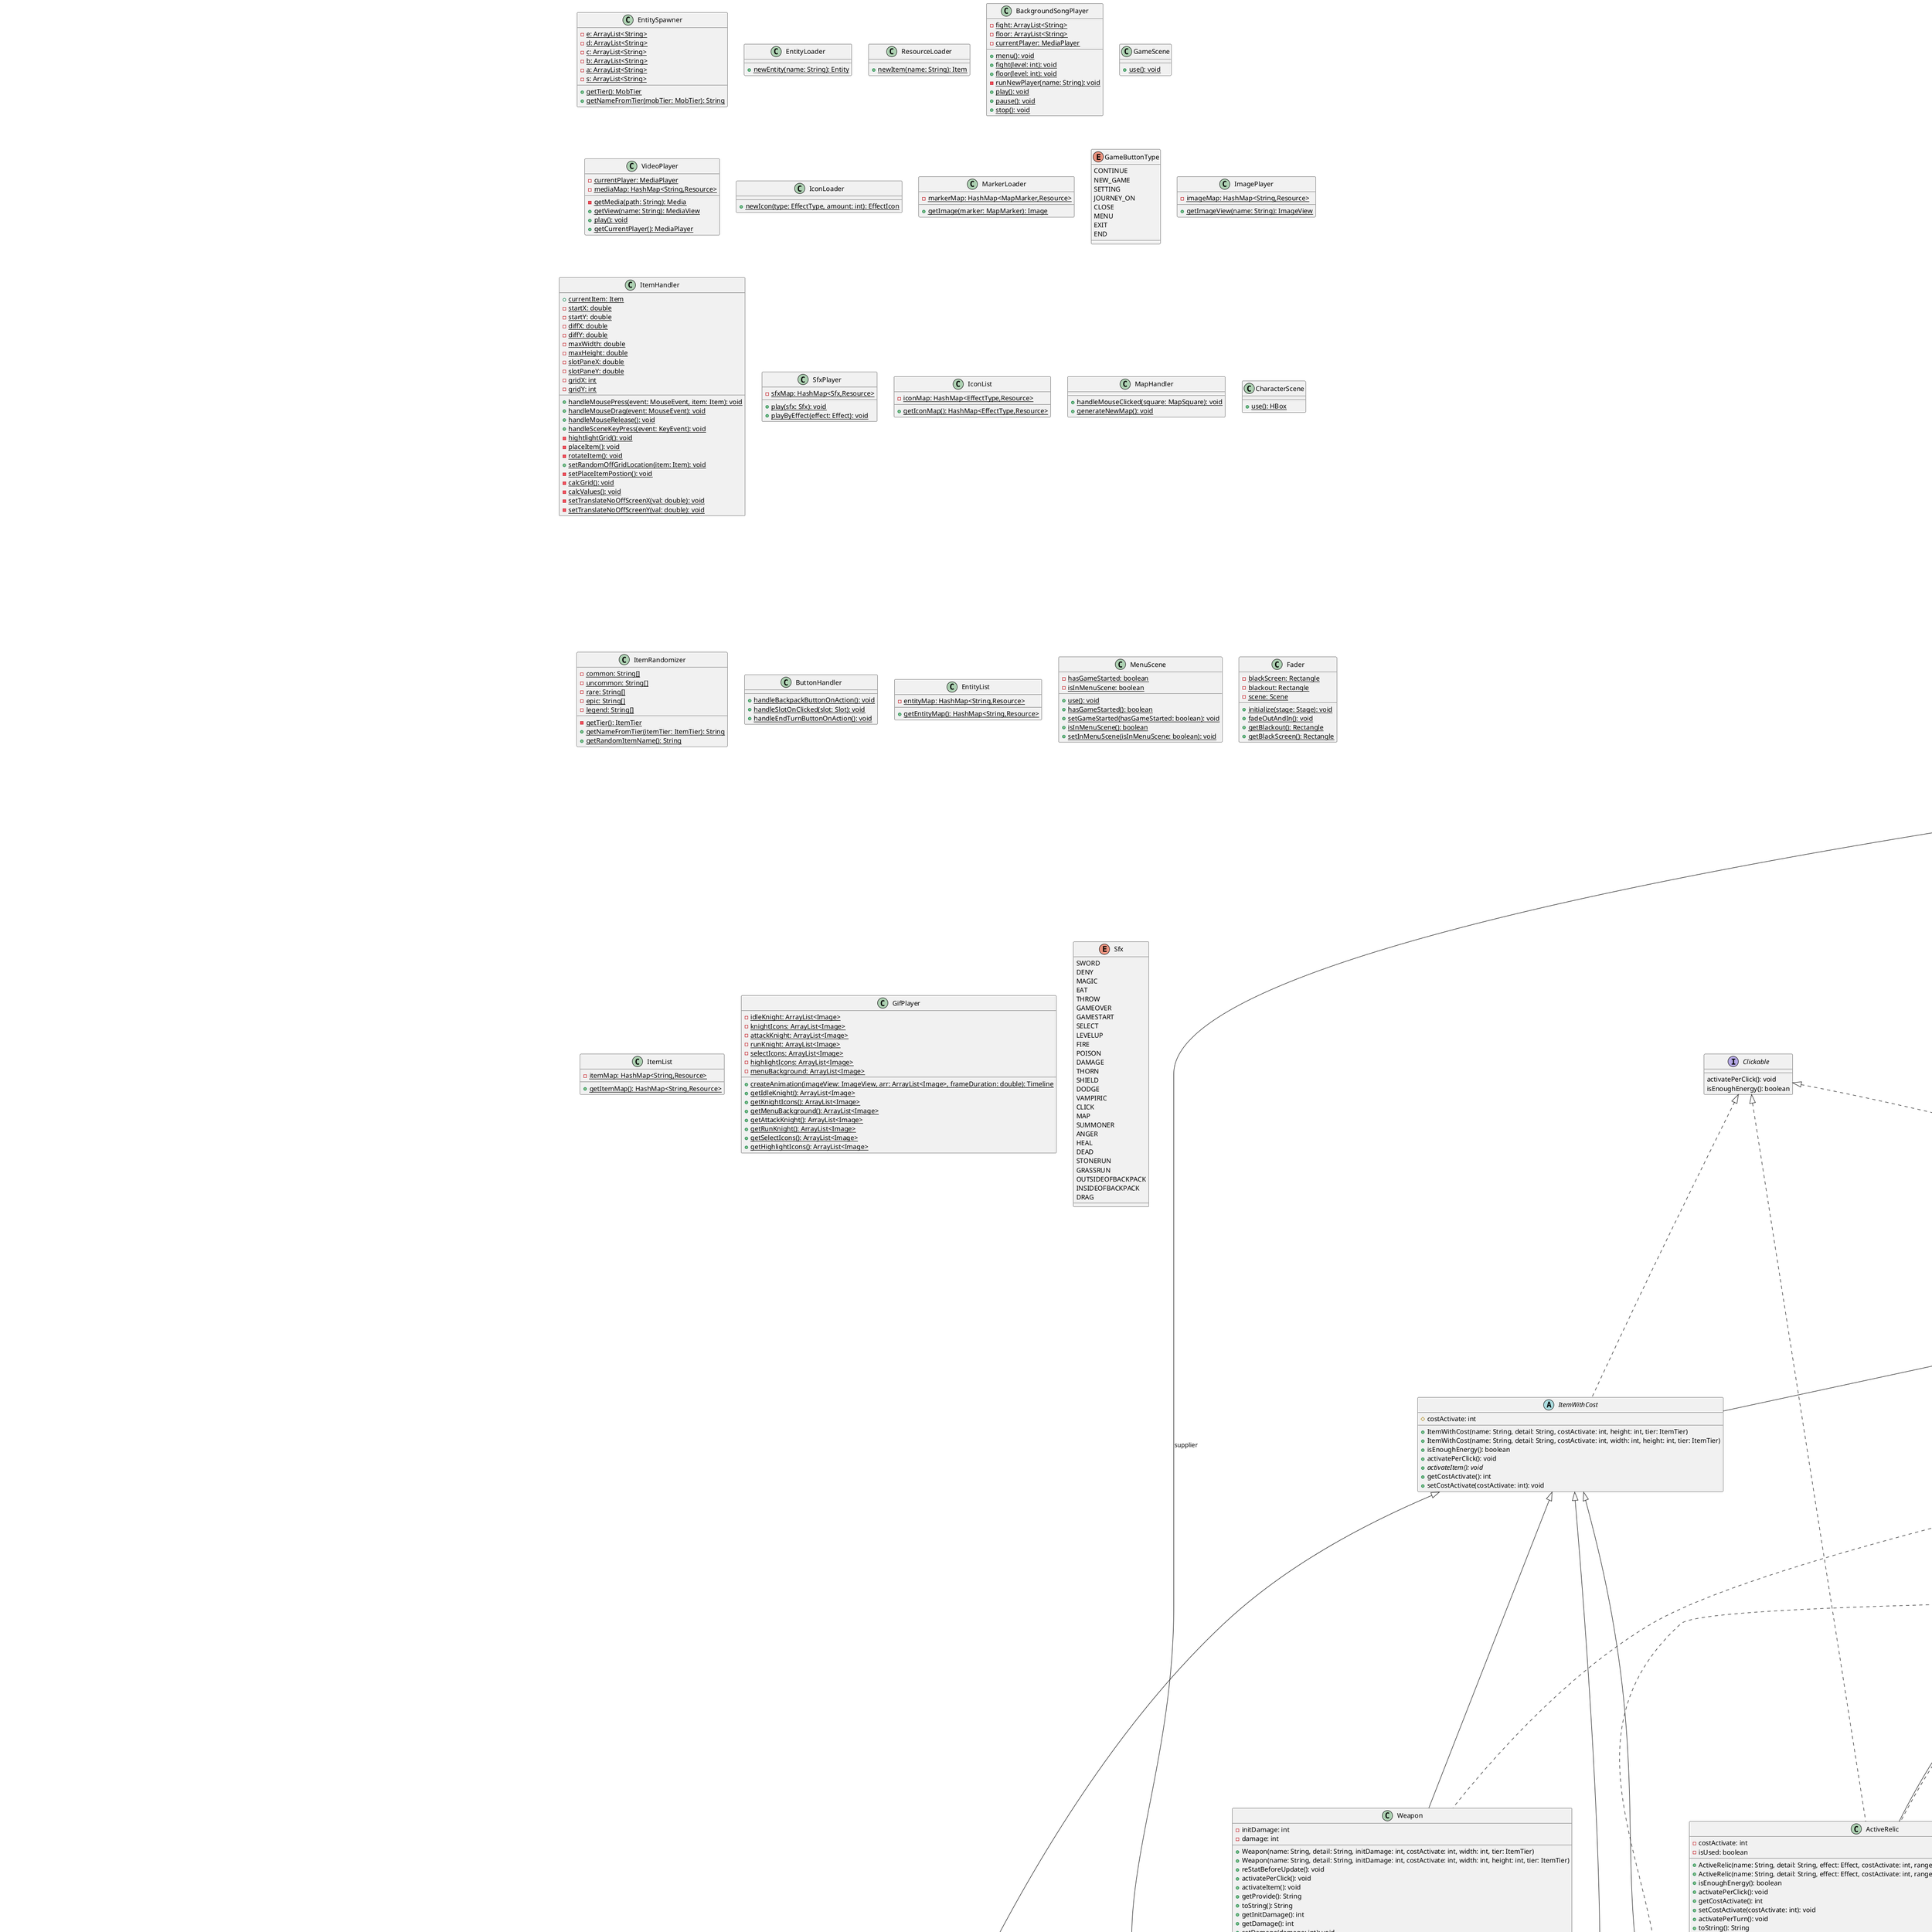 @startuml
enum EffectType [[java:game.util.EffectType]] {
	FIRE
	POISON
	STUNNED
	DAMAGE
	THORN
	SHIELD
	DODGE
	VAMPIRIC
	SUMMONER
	ANGER
	HEAL
	ENERGY
	REGEN
	LUCK
}
class Effect [[java:game.util.Effect]] {
	-amount: int
	+Effect(amount: int, type: EffectType)
	+getAmount(): int
	+setAmount(amount: int): void
	+setType(type: EffectType): void
	+getTypeName(): String
}
class EffectIcon [[java:game.util.EffectIcon]] {
	-icon: ImageView
	-text: Text
	-fadeIn: FadeTransition
	+EffectIcon(type: EffectType)
	+getIcon(): ImageView
	+setIcon(icon: ImageView): void
	+getText(): Text
	+setText(amount: Text): void
	+getFadeIn(): FadeTransition
}
class EntitySpawner [[java:entities.EntitySpawner]] {
	-{static} e: ArrayList<String>
	-{static} d: ArrayList<String>
	-{static} c: ArrayList<String>
	-{static} b: ArrayList<String>
	-{static} a: ArrayList<String>
	-{static} s: ArrayList<String>
	+{static} getTier(): MobTier
	+{static} getNameFromTier(mobTier: MobTier): String
}
abstract class Wearable [[java:game.item.wearable.Wearable]] {
	-initialShield: int
	-shield: int
	-increaseShield: int
	+Wearable(name: String, detail: String, initialShield: int, increaseShield: int, effects: ArrayList<Effect>, width: int, height: int, tier: ItemTier)
	+reStatBeforeUpdate(): void
	+statUpdate(): void
	+activatePerTurn(): void
	#getProvide(): String
	+toString(): String
	+getShield(): int
	+addShield(shield: int): void
	+setShield(shield: int): void
	+getInitialShield(): int
	+setIncreaseShield(increaseShield: int): void
	+getIncreaseShield(): int
}
Wearable --> "*" Effect : effects
Wearable --> "*" Effect : getEffects()
class Item {
}
Item <|-- Wearable
interface TurnActivable {
}
TurnActivable <|.. Wearable
interface StatUpdatable {
}
StatUpdatable <|.. Wearable
interface ReStatable {
}
ReStatable <|.. Wearable
class GameDialog [[java:game.dialog.GameDialog]] {
	-{static} frameImage: Image
	-dialogText: Text
	-optionBox: VBox
	+GameDialog(title: String)
	+setText(text: String): void
	+addOption(textStr: String, onMouseClickedHandler: EventHandler<? super MouseEvent>): void
	+show(): void
	+hide(): void
	-{static} getFrameImage(): Image
}
class BorderPane {
}
BorderPane <|-- GameDialog
class Resource [[java:component.Resource]] {
	-idleImage: Image
	-hoverImage: Image
	-idlePath: String
	-hoverPath: String
	+Resource(idlePath: String, hoverPath: String)
	+getIdleImage(): Image
	+getHoverImage(): Image
}
class EntityLoader [[java:entities.EntityLoader]] {
	+{static} newEntity(name: String): Entity
}
class ResourceLoader [[java:game.itemGenerator.ResourceLoader]] {
	+{static} newItem(name: String): Item
}
class Resource [[java:game.util.Resource]] {
	-path: String
	-image: Image
	+Resource(path: String)
	+newIcon(type: EffectType, amount: int): EffectIcon
	-getImage(): Image
}
class BackgroundSongPlayer [[java:sound.BackgroundSongPlayer]] {
	-{static} fight: ArrayList<String>
	-{static} floor: ArrayList<String>
	-{static} currentPlayer: MediaPlayer
	+{static} menu(): void
	+{static} fight(level: int): void
	+{static} floor(level: int): void
	-{static} runNewPlayer(name: String): void
	+{static} play(): void
	+{static} pause(): void
	+{static} stop(): void
}
class GameBottom [[java:game.GameBottom]] {
	-{static} instance: GameBottom
	-enemyBox: HBox
	+GameBottom()
	+render(): void
	+renderTarget(e: Entity): void
	+getEnemyBox(): HBox
	+{static} getInstance(): GameBottom
	+addEntity(name: String): void
	+removeEntity(): void
	-animateLayoutChange(): void
	+{static} setInstance(instance: GameBottom): void
}
class HBox {
}
HBox <|-- GameBottom
interface ReRenderable {
}
ReRenderable <|.. GameBottom
class Slot [[java:game.backpack.Slot]] {
	-{static} SIZE: int
	-{static} emptySlot: Image
	-{static} usedSlot: Image
	-slotBackground: ImageView
	-selectAnimation: ImageView
	-upgradeAnimation: ImageView
	-select: Timeline
	-upgrade: Timeline
	-isUnlocked: boolean
	-isUnlockable: boolean
	+Slot()
	+render(): void
	+highlightUpgrade(): void
	+removeUpgradeAnimation(): void
	+highlightRelic(): void
	+highlight(): void
	+{static} getEmptySlot(): Image
	+{static} getUsedSlot(): Image
	+isUnlocked(): boolean
	+setUnlocked(isUnlocked: boolean): void
	+setItem(item: Item): void
	+{static} getSize(): int
	+isUnlockable(): boolean
	+setUnlockable(isUnlockable: boolean): void
}
class Item {
}
Slot --> "1" Item : item
class Item {
}
Slot --> "1" Item : getItem()
class StackPane {
}
StackPane <|-- Slot
interface ReRenderable {
}
ReRenderable <|.. Slot
class GameButton [[java:component.GameButton]] {
	-{static} typeMap: HashMap<GameButtonType,Resource>
	+GameButton(width: double, height: double, type: GameButtonType)
	-{static} getIdleImage(type: GameButtonType): Image
	-{static} getHoverImage(type: GameButtonType): Image
}
class Pane {
}
Pane <|-- GameButton
enum ItemRotation [[java:game.util.ItemRotation]] {
	VERTICAL
	HORIZONTAL
	DIAGONAL_LEFT
	DIAGONAL_RIGHT
}
class GameTop [[java:game.GameTop]] {
	-{static} instance: GameTop
	-{static} map: StackPane
	-isBackpack: boolean
	+GameTop()
	+useBackpack(): void
	+useMap(): void
	+isBackpack(): boolean
	+{static} getInstance(): GameTop
	+{static} getMap(): StackPane
	+{static} setInstance(instance: GameTop): void
}
class HBox {
}
HBox <|-- GameTop
class Container [[java:game.item.consumable.Container]] {
	-damage: int
	+Container(name: String, detail: String, damage: int, width: int, height: int, tier: ItemTier)
	+isEnoughEnergy(): boolean
	+activatePerClick(): void
	+toString(): String
	+getDamage(): int
	+setDamage(damage: int): void
}
class Item {
}
Item <|-- Container
interface Clickable {
}
Clickable <|.. Container
class DamageItem [[java:game.item.DamageItem]] {
	-AoE: boolean
	+DamageItem(name: String, detail: String, effects: ArrayList<Effect>, costActivate: int, isAoE: boolean, width: int, height: int, tier: ItemTier)
	+activateItem(): void
	-activateEffect(effect: Effect, enemy: Entity): void
	+toString(): String
	+isAoE(): boolean
}
DamageItem --> "*" Effect : effects
class ItemWithCost {
}
ItemWithCost <|-- DamageItem
abstract class Relic [[java:game.item.relic.Relic]] {
	#range: int
	+Relic(name: String, detail: String, effect: Effect, range: int, width: int, height: int, tier: ItemTier)
	+Relic(name: String, detail: String, effect: Effect, range: int, height: int, tier: ItemTier)
	-increaseShield(items: ArrayList<Item>): void
	-increaseDamage(items: ArrayList<Item>): void
	+highlightAdditionSlot(gridX: int, gridY: int): void
	+activate(): void
	#getProvide(): String
	+getEffectAmount(): int
	+getRange(): int
}
Relic --> "1" Effect : effect
class Item {
}
Relic --> "*" Item : findItemInSlot()
Relic --> "1" EffectType : getEffectType()
class Item {
}
Item <|-- Relic
class GameScene [[java:scene.GameScene]] {
	+{static} use(): void
}
class Entity [[java:entities.Entity]] {
	-{static} MOVE_DURATION: double
	#xp: int
	#stunned: boolean
	-desiredX: double
	-originalX: double
	-isMoving: boolean
	-imageView: ImageView
	-timeline: Timeline
	+Entity(name: String, maxHpLb: int, xpLb: int, dangerLV: MobTier, allAttributes: ArrayList<Effect>)
	+initialize(): void
	+render(): void
	+takeDamage(damaged: int): int
	+checkAlive(): void
	+getXp(): int
	+setXp(xp: int): void
	+setAllAttributes(allAttributes: ArrayList<Effect>): void
	+setDangerLV(dangerLV: MobTier): void
	+setNextTurn(nextTurn: Effect): void
	+isStunned(): boolean
	+setStunned(stunned: boolean): void
	+activatePerTurn(): void
	+getImageView(): ImageView
	+setImageView(imageView: ImageView): void
	+getTimeline(): Timeline
	+setTimeline(timeline: Timeline): void
	+isMoving(): boolean
	+getDesiredX(): double
	+setDesiredX(desiredX: double): void
	+moveTo(newX: double): void
	+die(): void
	+getCurrentX(): double
	+setCurrentX(x: double): void
	+getOriginalX(): double
	+setOriginalX(originalX: double): void
	+moveLeftAndBack(): void
	+setNextTurnMove(nextTurnMove: EffectIcon): void
}
class MobTier {
}
Entity --> "1" MobTier : dangerLV
Entity --> "1" Effect : nextTurn
Entity --> "1" EffectIcon : nextTurnMove
Entity --> "*" Effect : allAttributes
Entity --> "*" Effect : getAllAttributes()
class MobTier {
}
Entity --> "1" MobTier : getDangerLV()
Entity --> "1" Effect : getNextTurn()
Entity --> "1" EffectIcon : getNextTurnMove()
class Being {
}
Being <|-- Entity
interface TurnActivable {
}
TurnActivable <|.. Entity
class GameHeader [[java:game.GameHeader]] {
	-{static} instance: GameHeader
	-floorText: Text
	-experienceText: Text
	-coinsText: Text
	-mapButton: ImageView
	-settingButton: ImageView
	-moneySlot: StackPane
	-expSlot: StackPane
	-stat: VBox
	+GameHeader()
	+render(): void
	+{static} getInstance(): GameHeader
	+getMapButton(): ImageView
	+setMapButton(mapButton: ImageView): void
	+getSettingButton(): ImageView
	+setSettingButton(settingButton: ImageView): void
	+{static} setInstance(instance: GameHeader): void
}
class HBox {
}
HBox <|-- GameHeader
interface ReRenderable {
}
ReRenderable <|.. GameHeader
class Shoes [[java:game.item.wearable.Shoes]] {
	+Shoes(name: String, detail: String, initialShield: int, increaseShield: int, effects: ArrayList<Effect>, width: int, height: int, tier: ItemTier)
	-emptySpace(): int
	-isLowest(): boolean
	+statUpdate(): void
	+toString(): String
}
class Wearable {
}
Wearable <|-- Shoes
class FightLogic [[java:logic.FightLogic]] {
	-{static} instance: FightLogic
	-isInFight: boolean
	-isPTurn: boolean
	-totalXp: int
	+FightLogic()
	+entitiesTurn(): void
	+entityTurn(e: Entity): void
	+playerTurn(): void
	+activateEffect(effect: Effect, being: Being): void
	+useEffect(ef: Effect, e: Being): void
	-clearDeadEntities(): void
	+{static} doDamage(damage: int, self: Being, enemy: Being): void
	+{static} findEffect(efs: ArrayList<Effect>, target: EffectType): Effect
	+{static} findEffectAndAdd(efs: ArrayList<Effect>, target: EffectType, amount: int, targetBeing: Being): void
	+{static} findEffectAndDecrease(efs: ArrayList<Effect>, target: EffectType, amount: int): boolean
	+{static} getInstance(): FightLogic
	+isInFight(): boolean
	+setInFight(isInFight: boolean): void
	+isPTurn(): boolean
	+setPTurn(isPTurn: boolean): void
	+setTarget(target: Entity): void
	+setEntities(entities: ArrayList<Entity>): void
	+setEntitiesFromSummon(entitiesFromSummon: ArrayList<Entity>): void
	+getTotalXp(): int
	+setTotalXp(totalXp: int): void
	+{static} setInstance(instance: FightLogic): void
}
class Entity {
}
FightLogic --> "1" Entity : target
class Entity {
}
FightLogic --> "*" Entity : entities
class Entity {
}
FightLogic --> "*" Entity : entitiesFromSummon
class Entity {
}
FightLogic --> "1" Entity : getTarget()
class Entity {
}
FightLogic --> "*" Entity : getEntities()
class Entity {
}
FightLogic --> "*" Entity : getEntitiesFromSummon()
class Armor [[java:game.item.wearable.Armor]] {
	+Armor(name: String, detail: String, initialShield: int, increaseShield: int, effects: ArrayList<Effect>, width: int, height: int, tier: ItemTier)
	-isMeetCondition(item: Item, items: ArrayList<Item>): boolean
	-numberOfAdjacent(): int
	+statUpdate(): void
	+toString(): String
}
class Wearable {
}
Wearable <|-- Armor
class VideoPlayer [[java:image.VideoPlayer]] {
	-{static} currentPlayer: MediaPlayer
	-{static} mediaMap: HashMap<String,Resource>
	-{static} getMedia(path: String): Media
	+{static} getView(name: String): MediaView
	+{static} play(): void
	+{static} getCurrentPlayer(): MediaPlayer
}
interface ReRenderable [[java:interfaces.ReRenderable]] {
	render(): void
}
abstract class Item [[java:game.item.Item]] {
	-name: String
	-detail: String
	#width: int
	#height: int
	#isDiagonal: boolean
	#fadeIn: FadeTransition
	-newItem: boolean
	-diffX: double
	-diffY: double
	-imageView: ImageView
	-moveTimeline: Timeline
	-backToOriginTimeline: Timeline
	-currentTranslateY: double
	-tooltip: Tooltip
	+Item(name: String, detail: String, height: int, tier: ItemTier)
	+Item(name: String, detail: String, width: int, height: int, tier: ItemTier)
	+initialize(image: Image): void
	+updateTooltip(): void
	+delete(): void
	-calculateDiff(): void
	+rotate(right: boolean): void
	+getItemWidth(): int
	+getItemHeight(): int
	+isDiagonal(): boolean
	+getDiffX(): double
	+getDiffY(): double
	+getName(): String
	+getTierName(): String
	+getDetail(): String
	+getImageView(): ImageView
	+getFadeIn(): FadeTransition
	+setFadeIn(fadeIn: FadeTransition): void
	+moveUpAndDown(): void
	+moveBack(): void
	+getMoveTimeline(): Timeline
	+setMoveTimeline(moveTimeline: Timeline): void
	+getCurrentTranslateY(): double
	+setCurrentTranslateY(currentTranslateY: double): void
	+isNewItem(): boolean
	+setNewItem(newItem: boolean): void
}
class ItemTier {
}
Item --> "1" ItemTier : tier
class ItemRotation {
}
Item --> "1" ItemRotation : getRotation()
class Pane {
}
Pane <|-- Item
class Resource [[java:game.map.Resource]] {
	-image: Image
	-path: String
	+Resource(path: String)
	+getImage(): Image
}
enum CharacterState [[java:entities.CharacterState]] {
	IDLE
	RUNNING
	ATTACKING
}
class Npc [[java:entities.Npc]] {
	-imageView: ImageView
	-idleframes: ArrayList<Image>
	-idleTimeline: Timeline
	-{static} instance: Npc
	+Npc()
	-createAnimation(images: ArrayList<Image>, frameDuration: double): Timeline
	+{static} getInstance(): Npc
	+setInstance(instance: Npc): void
}
class VBox {
}
VBox <|-- Npc
class IconLoader [[java:game.util.IconLoader]] {
	+{static} newIcon(type: EffectType, amount: int): EffectIcon
}
class MarkerLoader [[java:game.map.MarkerLoader]] {
	-{static} markerMap: HashMap<MapMarker,Resource>
	+{static} getImage(marker: MapMarker): Image
}
class Resource [[java:game.itemGenerator.Resource]] {
	-image: Image
	-path: String
	+Resource(supplier: Supplier<Item>, path: String)
}
class Item {
}
Resource --> "Supplier<Item>" Item : supplier
class Item {
}
Resource --> "1" Item : newItem()
class SettingPopup [[java:scene.popup.SettingPopup]] {
	-{static} instance: SettingPopup
	+SettingPopup()
	-createText(name: String): Text
	+getMusicSlider(): Slider
	+getSfxSlider(): Slider
	+{static} getInstance(): SettingPopup
}
class VolumeSlider {
}
SettingPopup --> "1" VolumeSlider : musicSlider
class VolumeSlider {
}
SettingPopup --> "1" VolumeSlider : sfxSlider
class Popup {
}
Popup <|-- SettingPopup
abstract class Being [[java:entities.Being]] {
	#name: String
	#hp: int
	#maxHp: int
	#shield: int
	+Being()
	+{abstract} render(): void
	+{abstract} takeDamage(damaged: int): int
	+getName(): String
	+setName(name: String): void
	+getHp(): int
	+setHp(hp: int): void
	+getMaxHp(): int
	+setMaxHp(maxHp: int): void
	+getShield(): int
	+setShield(shield: int): void
	+setAllEffect(allEffect: ArrayList<Effect>): void
	+setHpBar(hpBar: HpBar): void
}
Being --> "*" Effect : allEffect
class HpBar {
}
Being --> "1" HpBar : hpBar
Being --> "*" Effect : getAllEffect()
class HpBar {
}
Being --> "1" HpBar : getHpBar()
class VBox {
}
VBox <|-- Being
interface ReRenderable {
}
ReRenderable <|.. Being
class GameOverPopup [[java:scene.popup.GameOverPopup]] {
	-{static} instance: GameOverPopup
	+GameOverPopup()
	+{static} getInstance(): GameOverPopup
}
class Popup {
}
Popup <|-- GameOverPopup
class Resource [[java:sound.Resource]] {
	-audioClip: AudioClip
	-path: String
	+Resource(path: String)
	+getAudioClip(): AudioClip
}
EffectIcon --> "1" EffectType : type
EffectIcon --> "1" EffectType : getType()
class VBox {
}
VBox <|-- EffectIcon
interface ReStatable [[java:interfaces.ReStatable]] {
	reStatBeforeUpdate(): void
}
class Button [[java:component.Button]] {
	-IDLE_BUTTON_STYLE: String
	-HOVER_BUTTON_STYLE: String
	+Button(text: String, width: int, height: int)
}
class "javafx.scene.control.Button" as javafx_scene_control_Button [[java:javafx.scene.control.Button]] {
}
javafx_scene_control_Button <|-- Button
class GameLogic [[java:logic.GameLogic]] {
	-{static} instance: GameLogic
	-currentFloor: int
	-currentSubFloor: int
	-boss: boolean
	-doctor: boolean
	-levelupSfx: MediaPlayer
	-announce: StackPane
	+GameLogic()
	+initializeFight(): void
	+gameOver(): void
	+endFight(): void
	+isLimitReached(): boolean
	+{static} updateBackpackItems(): void
	+getCurrentFloor(): int
	+setCurrentFloor(currentFloor: int): void
	+{static} getInstance(): GameLogic
	+{static} setInstance(instance: GameLogic): void
	+getCurrentSubFloor(): int
	+setCurrentSubFloor(currentSubFloor: int): void
	+isBoss(): boolean
	+setBoss(boss: boolean): void
	+isDoctor(): boolean
	+setDoctor(doctor: boolean): void
}
class Item {
}
GameLogic --> "*" Item : inventory
class Item {
}
GameLogic --> "*" Item : getInventory()
class EndingPopup [[java:scene.popup.EndingPopup]] {
	-{static} instance: EndingPopup
	+EndingPopup()
	+{static} getInstance(): EndingPopup
}
class Popup {
}
Popup <|-- EndingPopup
class ManaOrb [[java:game.item.ManaOrb]] {
	-amount: int
	+ManaOrb(name: String, detail: String, amount: int, width: int, height: int, tier: ItemTier)
	+activatePerTurn(): void
	+toString(): String
	+getAmount(): int
	+setAmount(amount: int): void
}
class Item {
}
Item <|-- ManaOrb
interface TurnActivable {
}
TurnActivable <|.. ManaOrb
enum GameButtonType [[java:component.GameButtonType]] {
	CONTINUE
	NEW_GAME
	SETTING
	JOURNEY_ON
	CLOSE
	MENU
	EXIT
	END
}
class Potion [[java:game.item.consumable.Potion]] {
	-{static} limit: int
	+Potion(name: String, detail: String, container: String, costActivate: int, durability: int, effect: Effect, width: int, height: int, tier: ItemTier)
	+isStackable(item: Item): boolean
	#getHeader(): String
	+toString(): String
	+getLimit(): int
}
class FoodWithContainer {
}
FoodWithContainer <|-- Potion
class ImagePlayer [[java:image.ImagePlayer]] {
	-{static} imageMap: HashMap<String,Resource>
	+{static} getImageView(name: String): ImageView
}
interface StatUpdatable [[java:interfaces.StatUpdatable]] {
	statUpdate(): void
}
class ItemHandler [[java:logic.handler.ItemHandler]] {
	+{static} currentItem: Item
	-{static} startX: double
	-{static} startY: double
	-{static} diffX: double
	-{static} diffY: double
	-{static} maxWidth: double
	-{static} maxHeight: double
	-{static} slotPaneX: double
	-{static} slotPaneY: double
	-{static} gridX: int
	-{static} gridY: int
	+{static} handleMousePress(event: MouseEvent, item: Item): void
	+{static} handleMouseDrag(event: MouseEvent): void
	+{static} handleMouseRelease(): void
	+{static} handleSceneKeyPress(event: KeyEvent): void
	-{static} hightlightGrid(): void
	-{static} placeItem(): void
	-{static} rotateItem(): void
	+{static} setRandomOffGridLocation(item: Item): void
	-{static} setPlaceItemPostion(): void
	-{static} calcGrid(): void
	-{static} calcValues(): void
	-{static} setTranslateNoOffScreenX(val: double): void
	-{static} setTranslateNoOffScreenY(val: double): void
}
class Popup [[java:scene.popup.Popup]] {
	-{static} frameImage: Image
	#bottomBox: HBox
	+Popup(title: String)
	+show(): void
	+hide(): void
	-{static} getFrameImage(): Image
}
class BorderPane {
}
BorderPane <|-- Popup
class Resource [[java:entities.Resource]] {
	-paths: ArrayList<String>
	-images: ArrayList<Image>
	+Resource(supplier: Supplier<Entity>, arrayList: ArrayList<String>)
}
class Entity {
}
Resource --> "Supplier<Entity>" Entity : supplier
class Entity {
}
Resource --> "1" Entity : newEntity()
class SfxPlayer [[java:sound.SfxPlayer]] {
	-{static} sfxMap: HashMap<Sfx,Resource>
	+{static} play(sfx: Sfx): void
	+{static} playByEffect(effect: Effect): void
}
class Helmet [[java:game.item.wearable.Helmet]] {
	+Helmet(name: String, detail: String, initialShield: int, increaseShield: int, effects: ArrayList<Effect>, width: int, height: int, tier: ItemTier)
	-underSlot(): int
	+statUpdate(): void
	+toString(): String
}
class Wearable {
}
Wearable <|-- Helmet
class IconList [[java:game.util.IconList]] {
	-{static} iconMap: HashMap<EffectType,Resource>
	+{static} getIconMap(): HashMap<EffectType,Resource>
}
class MapHandler [[java:logic.handler.MapHandler]] {
	+{static} handleMouseClicked(square: MapSquare): void
	+{static} generateNewMap(): void
}
class CharacterScene [[java:scene.CharacterScene]] {
	+{static} use(): HBox
}
class ItemRandomizer [[java:game.itemGenerator.ItemRandomizer]] {
	-{static} common: String[]
	-{static} uncommon: String[]
	-{static} rare: String[]
	-{static} epic: String[]
	-{static} legend: String[]
	-{static} getTier(): ItemTier
	+{static} getNameFromTier(itemTier: ItemTier): String
	+{static} getRandomItemName(): String
}
class ButtonHandler [[java:logic.handler.ButtonHandler]] {
	+{static} handleBackpackButtonOnAction(): void
	+{static} handleSlotOnClicked(slot: Slot): void
	+{static} handleEndTurnButtonOnAction(): void
}
interface Clickable [[java:interfaces.Clickable]] {
	activatePerClick(): void
	isEnoughEnergy(): boolean
}
class ShieldItem [[java:game.item.ShieldItem]] {
	-shield: int
	+ShieldItem(name: String, detail: String, shield: int, effects: ArrayList<Effect>, costActivate: int, width: int, height: int, tier: ItemTier)
	+activateItem(): void
	+toString(): String
}
ShieldItem --> "*" Effect : effects
class ItemWithCost {
}
ItemWithCost <|-- ShieldItem
enum MapMarker [[java:game.map.MapMarker]] {
	MYSTERY
	DOOR
	MONSTER
	PATH
	PLAYER
	DOCTOR
	FINAL
}
class HpBar [[java:component.HpBar]] {
	-{static} SIZE: int
	-{static} heartImage: Image
	-{static} shieldAdjust: ColorAdjust
	-hpBar: ProgressBar
	-heartImageView: ImageView
	-hpBarText: Text
	-shieldText: Text
	-thread: Thread
	+HpBar(being: Being)
	+render(): void
	+setHpBar(): void
	+setShield(): void
}
class Being {
}
HpBar --> "1" Being : being
class StackPane {
}
StackPane <|-- HpBar
interface ReRenderable {
}
ReRenderable <|.. HpBar
class Game [[java:game.Game]] {
	-{static} instance: Game
	+Game()
	+addItemsToGame(items: Item[]): void
	+initializeFight(): void
	+{static} getInstance(): Game
	+{static} setInstance(instance: Game): void
}
class Item {
}
Game --> "*" Item : getItemsInGame()
class StackPane {
}
StackPane <|-- Game
class MapSquare [[java:game.map.MapSquare]] {
	+{static} SIZE: int
	+MapSquare()
	+MapSquare(marker: MapMarker)
	+render(top: boolean, right: boolean, bottom: boolean, left: boolean): void
	+setMarker(marker: MapMarker): void
	+setPosition(x: int, y: int): void
}
class MapMarker {
}
MapSquare --> "1" MapMarker : marker
class Position {
}
MapSquare --> "1" Position : position
class MapMarker {
}
MapSquare --> "1" MapMarker : getMarker()
class Position {
}
MapSquare --> "1" Position : getPosition()
class Pane {
}
Pane <|-- MapSquare
class Position [[java:game.util.Position]] {
	-x: int
	-y: int
	+Position(x: int, y: int)
	+getX(): int
	+getY(): int
	+setX(x: int): void
	+setY(y: int): void
}
enum MobTier [[java:game.util.MobTier]] {
	E
	D
	C
	B
	A
	S
	EX
}
class Player [[java:entities.Player]] {
	-{static} instance: Player
	-xp: int
	-maxXp: int
	-energy: int
	-maxEnergy: int
	-mana: int
	-maxMana: int
	-coins: int
	-luck: int
	-fixedMaxHp: int
	-idleframes: ArrayList<Image>
	-idleTimeline: Timeline
	-attackframes: ArrayList<Image>
	-attackTimeline: Timeline
	-runframes: ArrayList<Image>
	-runTimeline: Timeline
	-dieframes: ArrayList<Image>
	-dieTimeline: Timeline
	-imageView: ImageView
	+Player()
	-createPlayerAnimation(images: ArrayList<Image>, frameDuration: double): Timeline
	+attack(): void
	-startAttackAnimation(): void
	-stopCurrentAnimation(): void
	-playAnimation(animationName: String): void
	+die(): void
	+moveLeftAndBack(): void
	+takeDamage(damaged: int): int
	+initialize(image: Image): void
	+render(): void
	+activatePerTurn(): void
	+reStatBeforeUpdate(): void
	+getXp(): int
	+setXp(xp: int): void
	+getMaxXp(): int
	+setMaxXp(maxXp: int): void
	+getEnergy(): int
	+setEnergy(energy: int): void
	+getMaxEnergy(): int
	+setMaxEnergy(maxEnergy: int): void
	+getMaxMana(): int
	+setMaxMana(maxMana: int): void
	+getMana(): int
	+setMana(mana: int): void
	+getCoins(): int
	+setCoins(coins: int): void
	+getLuck(): int
	+setLuck(luck: int): void
	+{static} getInstance(): Player
	+getIdleframes(): ArrayList<Image>
	+{static} setInstance(instance: Player): void
	+setEnergyOrb(energyOrb: EnergyOrb): void
	+getFixedMaxHp(): int
	+setFixedMaxHp(fixedMaxHp: int): void
}
class CharacterState {
}
Player --> "1" CharacterState : currentState
class EnergyOrb {
}
Player --> "1" EnergyOrb : energyOrb
class EnergyOrb {
}
Player --> "1" EnergyOrb : getEnergyOrb()
class Being {
}
Being <|-- Player
interface TurnActivable {
}
TurnActivable <|.. Player
interface ReStatable {
}
ReStatable <|.. Player
interface TurnActivable [[java:interfaces.TurnActivable]] {
	activatePerTurn(): void
}
class SpecialWeapon [[java:game.item.weapon.SpecialWeapon]] {
	+SpecialWeapon(name: String, detail: String, effects: ArrayList<Effect>, damage: int, costActivate: int, width: int, tier: ItemTier)
	+SpecialWeapon(name: String, detail: String, effects: ArrayList<Effect>, damage: int, costActivate: int, width: int, height: int, tier: ItemTier)
	+activateItem(): void
	+getProvide(): String
	+toString(): String
}
SpecialWeapon --> "*" Effect : effects
SpecialWeapon --> "*" Effect : getEffects()
class Weapon {
}
Weapon <|-- SpecialWeapon
class ManaWeapon [[java:game.item.weapon.ManaWeapon]] {
	+ManaWeapon(name: String, detail: String, effects: ArrayList<Effect>, damage: int, costActivate: int, width: int, tier: ItemTier)
	+ManaWeapon(name: String, detail: String, effects: ArrayList<Effect>, damage: int, costActivate: int, width: int, height: int, tier: ItemTier)
	+isEnoughEnergy(): boolean
	+toString(): String
}
class SpecialWeapon {
}
SpecialWeapon <|-- ManaWeapon
class Main [[java:application.Main]] {
	+{static} root: StackPane
	+{static} mediaPlayer: MediaPlayer
	+{static} stage: Stage
	+start(primaryStage: Stage): void
	+stop(): void
	+{static} main(args: String[]): void
}
class Application {
}
Application <|-- Main
class FoodWithContainer [[java:game.item.consumable.FoodWithContainer]] {
	-container: String
	+FoodWithContainer(name: String, detail: String, container: String, costActivate: int, durability: int, effect: Effect, width: int, height: int, tier: ItemTier)
	#getHeader(): String
	+toString(): String
	+getContainer(): String
}
class Consumable {
}
Consumable <|-- FoodWithContainer
class EntityList [[java:entities.EntityList]] {
	-{static} entityMap: HashMap<String,Resource>
	+{static} getEntityMap(): HashMap<String,Resource>
}
class EnergyOrb [[java:component.EnergyOrb]] {
	-{static} SIZE: int
	-{static} image: Image
	-text: Text
	+EnergyOrb()
	+render(): void
}
class StackPane {
}
StackPane <|-- EnergyOrb
interface ReRenderable {
}
ReRenderable <|.. EnergyOrb
class Coins [[java:game.item.Coins]] {
	-amount: int
	+Coins(name: String, detail: String, amount: int, tier: ItemTier)
	+statUpdate(): void
	+isStackable(item: Item): boolean
	+toString(): String
	+getAmount(): int
	+setAmount(amount: int): void
}
class Item {
}
Item <|-- Coins
interface StatUpdatable {
}
StatUpdatable <|.. Coins
class MenuScene [[java:scene.MenuScene]] {
	-{static} hasGameStarted: boolean
	-{static} isInMenuScene: boolean
	+{static} use(): void
	+{static} hasGameStarted(): boolean
	+{static} setGameStarted(hasGameStarted: boolean): void
	+{static} isInMenuScene(): boolean
	+{static} setInMenuScene(isInMenuScene: boolean): void
}
class Map [[java:game.map.Map]] {
	-{static} instance: Map
	-width: int
	-height: int
	-squares: MapSquare[][]
	-noHeal: boolean
	+Map(width: int, height: int)
	-initialize(): void
	-placeRandomMarker(marker: MapMarker): boolean
	-findRoute(): void
	-isAdjacent(prev: Position, pos: Position): boolean
	-buildPath(start: Position, end: Position): void
	-randomHeading(start: Position, end: Position): Position
	+isReachable(targetSquare: MapSquare): boolean
	-recur(x: int, y: int, visited: boolean[][], targetPosition: Position): boolean
	+render(): void
	+removePlayerMark(): void
	-random(limit: int): int
	+createNewMap(): void
	+getSquares(): MapSquare[][]
	+{static} getInstance(): Map
	+{static} setInstance(instance: Map): void
	+getMapWidth(): int
	+getMapHeight(): int
	+isNoHeal(): boolean
	+setNoHeal(noHeal: boolean): void
}
class Position {
}
Map --> "*" Position : marks
class GridPane {
}
GridPane <|-- Map
class ActiveRelic [[java:game.item.relic.ActiveRelic]] {
	-costActivate: int
	-isUsed: boolean
	+ActiveRelic(name: String, detail: String, effect: Effect, costActivate: int, range: int, width: int, height: int, tier: ItemTier)
	+ActiveRelic(name: String, detail: String, effect: Effect, costActivate: int, range: int, height: int, tier: ItemTier)
	+isEnoughEnergy(): boolean
	+activatePerClick(): void
	+getCostActivate(): int
	+setCostActivate(costActivate: int): void
	+activatePerTurn(): void
	+toString(): String
}
class Relic {
}
Relic <|-- ActiveRelic
interface Clickable {
}
Clickable <|.. ActiveRelic
interface TurnActivable {
}
TurnActivable <|.. ActiveRelic
class Weapon [[java:game.item.weapon.Weapon]] {
	-initDamage: int
	-damage: int
	+Weapon(name: String, detail: String, initDamage: int, costActivate: int, width: int, tier: ItemTier)
	+Weapon(name: String, detail: String, initDamage: int, costActivate: int, width: int, height: int, tier: ItemTier)
	+reStatBeforeUpdate(): void
	+activatePerClick(): void
	+activateItem(): void
	+getProvide(): String
	+toString(): String
	+getInitDamage(): int
	+getDamage(): int
	+setDamage(damage: int): void
	+addDamage(damage: int): void
}
class ItemWithCost {
}
ItemWithCost <|-- Weapon
interface ReStatable {
}
ReStatable <|.. Weapon
class Consumable [[java:game.item.consumable.Consumable]] {
	-durability: int
	+Consumable(name: String, detail: String, durability: int, effect: Effect, costActivate: int, width: int, height: int, tier: ItemTier)
	+activateItem(): void
	#getHeader(): String
	#getProvideMid(): String
	+toString(): String
	+getEffectAmount(): int
	+getDurability(): int
	+setDurability(durability: int): void
}
Consumable --> "1" Effect : effect
Consumable --> "1" EffectType : getEffectType()
class ItemWithCost {
}
ItemWithCost <|-- Consumable
class Backpack [[java:game.backpack.Backpack]] {
	-{static} instance: Backpack
	+{static} WIDTH: int
	+{static} HEIGHT: int
	-slots: Slot[][]
	-gridPane: GridPane
	-backpack: ImageView
	-levelup: boolean
	-unlockedLeft: int
	+Backpack()
	+backpackResize(): void
	+render(): void
	+isPlaceable(gridX: int, gridY: int, item: Item): boolean
	+levelUp(): void
	-isAdjacent(x: int, y: int): boolean
	+finishUpgrade(): void
	+placeItem(gridX: int, gridY: int, item: Item): boolean
	+replaceItem(oldItem: Item, newItem: Item): void
	-placeItem(slot: Slot, item: Item): void
	+getGridPane(): GridPane
	+removeItem(item: Item): void
	+hightlight(gridX: int, gridY: int, item: Item): void
	+getItemPosition(item: Item): ArrayList<Position>
	+getSlots(): Slot[][]
	+{static} getInstance(): Backpack
	+isLevelup(): boolean
	+setLevelup(levelup: boolean): void
	+{static} setInstance(instance: Backpack): void
	+getUnlockedLeft(): int
	+setUnlockedLeft(unlockedLeft: int): void
}
class GameButton {
}
Backpack --> "1" GameButton : endTurnButton
class GameButton {
}
Backpack --> "1" GameButton : getEndTurnButton()
class VBox {
}
VBox <|-- Backpack
interface ReRenderable {
}
ReRenderable <|.. Backpack
Effect --> "1" EffectType : type
Effect --> "1" EffectType : getType()
enum ItemTier [[java:game.util.ItemTier]] {
	COMMON
	UNCOMMON
	RARE
	EPIC
	LEGENDARY
	GOD
}
class Fader [[java:application.Fader]] {
	-{static} blackScreen: Rectangle
	-{static} blackout: Rectangle
	-{static} scene: Scene
	+{static} initialize(stage: Stage): void
	+{static} fadeOutAndIn(): void
	+{static} getBlackout(): Rectangle
	+{static} getBlackScreen(): Rectangle
}
class ItemList [[java:game.itemGenerator.ItemList]] {
	-{static} itemMap: HashMap<String,Resource>
	+{static} getItemMap(): HashMap<String,Resource>
}
class GifPlayer [[java:image.GifPlayer]] {
	-{static} idleKnight: ArrayList<Image>
	-{static} knightIcons: ArrayList<Image>
	-{static} attackKnight: ArrayList<Image>
	-{static} runKnight: ArrayList<Image>
	-{static} selectIcons: ArrayList<Image>
	-{static} highlightIcons: ArrayList<Image>
	-{static} menuBackground: ArrayList<Image>
	+{static} createAnimation(imageView: ImageView, arr: ArrayList<Image>, frameDuration: double): Timeline
	+{static} getIdleKnight(): ArrayList<Image>
	+{static} getKnightIcons(): ArrayList<Image>
	+{static} getMenuBackground(): ArrayList<Image>
	+{static} getAttackKnight(): ArrayList<Image>
	+{static} getRunKnight(): ArrayList<Image>
	+{static} getSelectIcons(): ArrayList<Image>
	+{static} getHighlightIcons(): ArrayList<Image>
}
class CharacterPopup [[java:scene.popup.CharacterPopup]] {
	-{static} instance: CharacterPopup
	+CharacterPopup()
	+{static} getInstance(): CharacterPopup
}
class Popup {
}
Popup <|-- CharacterPopup
abstract class ItemWithCost [[java:game.item.ItemWithCost]] {
	#costActivate: int
	+ItemWithCost(name: String, detail: String, costActivate: int, height: int, tier: ItemTier)
	+ItemWithCost(name: String, detail: String, costActivate: int, width: int, height: int, tier: ItemTier)
	+isEnoughEnergy(): boolean
	+activatePerClick(): void
	+{abstract} activateItem(): void
	+getCostActivate(): int
	+setCostActivate(costActivate: int): void
}
class Item {
}
Item <|-- ItemWithCost
interface Clickable {
}
Clickable <|.. ItemWithCost
class PassiveRelic [[java:game.item.relic.PassiveRelic]] {
	+PassiveRelic(name: String, detail: String, effect: Effect, range: int, width: int, height: int, tier: ItemTier)
	+PassiveRelic(name: String, detail: String, effect: Effect, range: int, height: int, tier: ItemTier)
	+statUpdate(): void
	+toString(): String
}
class Relic {
}
Relic <|-- PassiveRelic
interface StatUpdatable {
}
StatUpdatable <|.. PassiveRelic
class VolumeSlider [[java:component.VolumeSlider]] {
	-{static} mute: Image
	-{static} vol1: Image
	-{static} vol2: Image
	-{static} vol3: Image
	-lastValue: double
	-slider: Slider
	+VolumeSlider(iconSize: double)
	+VolumeSlider(iconSize: double, isOnMute: boolean)
	-{static} calcIcon(muteButtonView: ImageView, value: double): void
	+getSlider(): Slider
}
class HBox {
}
HBox <|-- VolumeSlider
class Resource [[java:image.Resource]] {
	-path: String
	-image: Image
	+Resource(path: String)
	+getImage(): Image
}
class IncreaseCostWeapon [[java:game.item.weapon.IncreaseCostWeapon]] {
	-initCost: int
	-increaseCost: int
	+IncreaseCostWeapon(name: String, detail: String, effects: ArrayList<Effect>, damage: int, costActivate: int, increaseCost: int, width: int, tier: ItemTier)
	+IncreaseCostWeapon(name: String, detail: String, effects: ArrayList<Effect>, damage: int, costActivate: int, increaseCost: int, width: int, height: int, tier: ItemTier)
	+activatePerTurn(): void
	+activateItem(): void
	+toString(): String
}
class SpecialWeapon {
}
SpecialWeapon <|-- IncreaseCostWeapon
interface TurnActivable {
}
TurnActivable <|.. IncreaseCostWeapon
enum Sfx [[java:sound.Sfx]] {
	SWORD
	DENY
	MAGIC
	EAT
	THROW
	GAMEOVER
	GAMESTART
	SELECT
	LEVELUP
	FIRE
	POISON
	DAMAGE
	THORN
	SHIELD
	DODGE
	VAMPIRIC
	CLICK
	MAP
	SUMMONER
	ANGER
	HEAL
	DEAD
	STONERUN
	GRASSRUN
	OUTSIDEOFBACKPACK
	INSIDEOFBACKPACK
	DRAG
}

@enduml